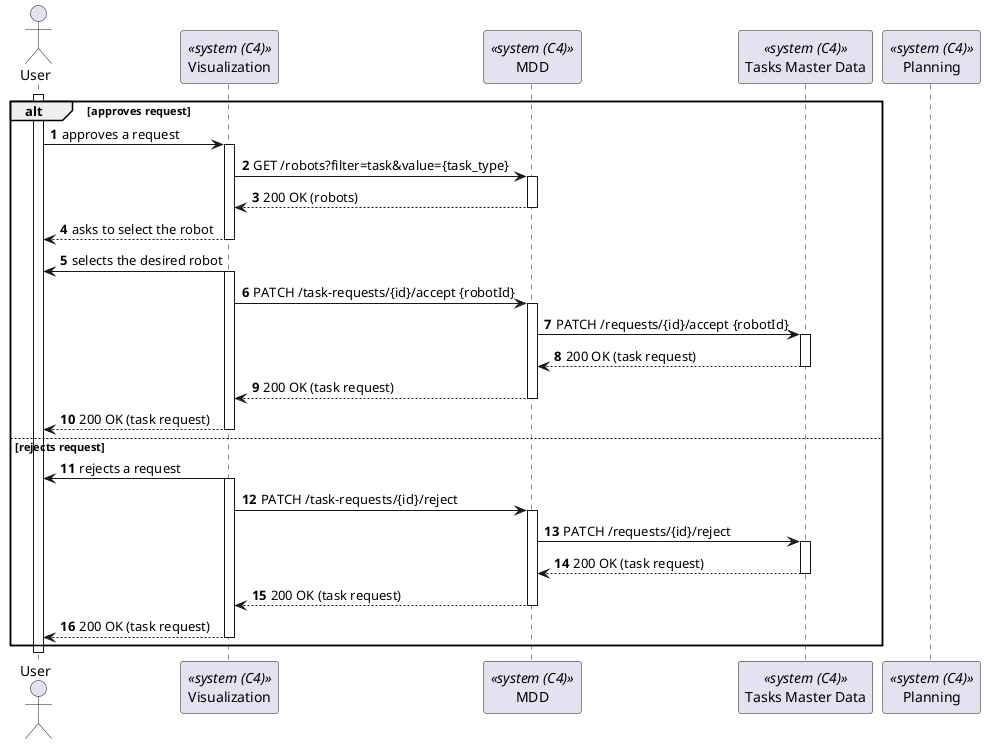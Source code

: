 @startuml process-view
autonumber
actor TM as "User"
participant UI as "Visualization" <<system (C4)>>
participant MDD as "MDD" <<system (C4)>>
participant TMD as "Tasks Master Data" <<system (C4)>>
participant P as "Planning" <<system (C4)>>

activate TM

alt approves request
  TM -> UI : approves a request
  activate UI

  UI -> MDD : GET /robots?filter=task&value={task_type}
  activate MDD

  UI <-- MDD : 200 OK (robots)
  deactivate MDD

  TM <-- UI : asks to select the robot
  deactivate UI

  UI -> TM : selects the desired robot
  activate UI

  UI -> MDD : PATCH /task-requests/{id}/accept {robotId}
  activate MDD

  MDD -> TMD : PATCH /requests/{id}/accept {robotId}
  activate TMD

  MDD <-- TMD : 200 OK (task request)
  deactivate TMD

  UI <-- MDD : 200 OK (task request)
  deactivate MDD

  TM <-- UI : 200 OK (task request)
  deactivate UI
else rejects request
  UI -> TM : rejects a request
  activate UI

  UI -> MDD : PATCH /task-requests/{id}/reject
  activate MDD

  MDD -> TMD : PATCH /requests/{id}/reject
  activate TMD

  MDD <-- TMD : 200 OK (task request)
  deactivate TMD

  UI <-- MDD : 200 OK (task request)
  deactivate MDD

  TM <-- UI : 200 OK (task request)
  deactivate UI
end

deactivate TM

@enduml
